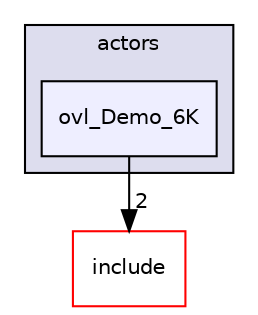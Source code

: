digraph "src/overlays/actors/ovl_Demo_6K" {
  compound=true
  node [ fontsize="10", fontname="Helvetica"];
  edge [ labelfontsize="10", labelfontname="Helvetica"];
  subgraph clusterdir_e93473484be31ce7bcb356bd643a22f8 {
    graph [ bgcolor="#ddddee", pencolor="black", label="actors" fontname="Helvetica", fontsize="10", URL="dir_e93473484be31ce7bcb356bd643a22f8.html"]
  dir_328d5e5ea8c8a4c04a24e5c4de745ee9 [shape=box, label="ovl_Demo_6K", style="filled", fillcolor="#eeeeff", pencolor="black", URL="dir_328d5e5ea8c8a4c04a24e5c4de745ee9.html"];
  }
  dir_d44c64559bbebec7f509842c48db8b23 [shape=box label="include" fillcolor="white" style="filled" color="red" URL="dir_d44c64559bbebec7f509842c48db8b23.html"];
  dir_328d5e5ea8c8a4c04a24e5c4de745ee9->dir_d44c64559bbebec7f509842c48db8b23 [headlabel="2", labeldistance=1.5 headhref="dir_000150_000000.html"];
}

